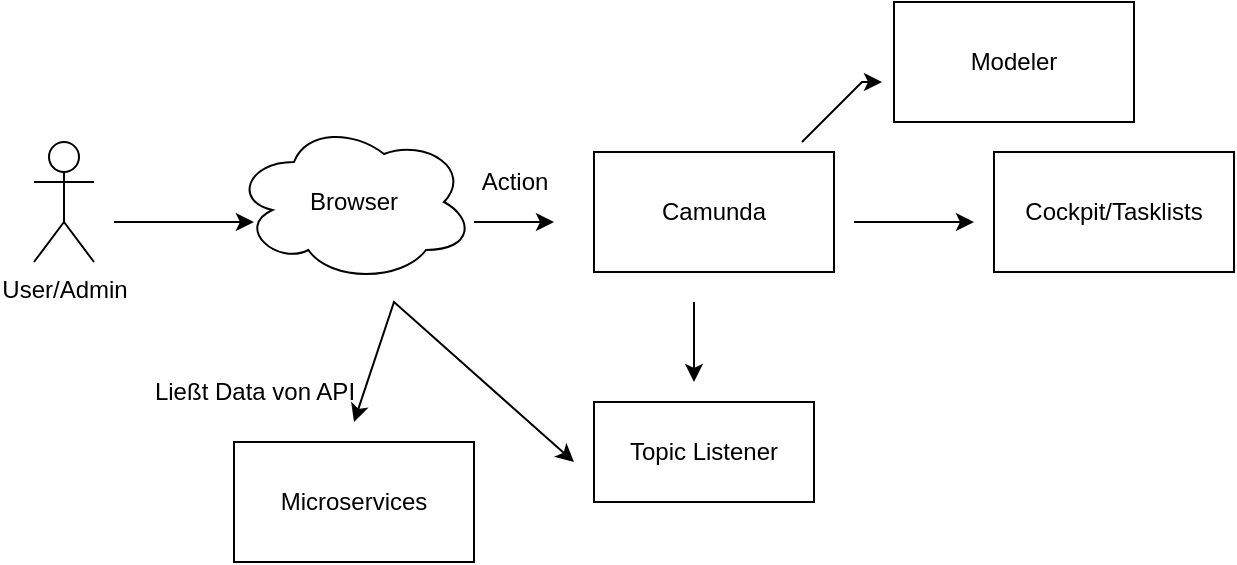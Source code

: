 <mxfile version="20.8.3" type="github">
  <diagram id="jLtpcuwFkMci9rDW-9Tf" name="Seite-1">
    <mxGraphModel dx="1362" dy="746" grid="1" gridSize="10" guides="1" tooltips="1" connect="1" arrows="1" fold="1" page="1" pageScale="1" pageWidth="827" pageHeight="1169" math="0" shadow="0">
      <root>
        <mxCell id="0" />
        <mxCell id="1" parent="0" />
        <mxCell id="6MtVzQFUh-aNouSLwNQq-1" value="User/Admin" style="shape=umlActor;verticalLabelPosition=bottom;verticalAlign=top;html=1;outlineConnect=0;" parent="1" vertex="1">
          <mxGeometry x="30" y="260" width="30" height="60" as="geometry" />
        </mxCell>
        <mxCell id="6MtVzQFUh-aNouSLwNQq-2" value="Browser" style="ellipse;shape=cloud;whiteSpace=wrap;html=1;" parent="1" vertex="1">
          <mxGeometry x="130" y="250" width="120" height="80" as="geometry" />
        </mxCell>
        <mxCell id="6MtVzQFUh-aNouSLwNQq-5" value="" style="endArrow=classic;html=1;rounded=0;entryX=0.083;entryY=0.625;entryDx=0;entryDy=0;entryPerimeter=0;" parent="1" target="6MtVzQFUh-aNouSLwNQq-2" edge="1">
          <mxGeometry width="50" height="50" relative="1" as="geometry">
            <mxPoint x="70" y="300" as="sourcePoint" />
            <mxPoint x="130" y="260" as="targetPoint" />
          </mxGeometry>
        </mxCell>
        <mxCell id="6MtVzQFUh-aNouSLwNQq-6" value="" style="endArrow=classic;html=1;rounded=0;" parent="1" edge="1">
          <mxGeometry width="50" height="50" relative="1" as="geometry">
            <mxPoint x="250" y="300" as="sourcePoint" />
            <mxPoint x="290" y="300" as="targetPoint" />
          </mxGeometry>
        </mxCell>
        <mxCell id="6MtVzQFUh-aNouSLwNQq-7" value="Action" style="text;html=1;align=center;verticalAlign=middle;resizable=0;points=[];autosize=1;strokeColor=none;fillColor=none;" parent="1" vertex="1">
          <mxGeometry x="240" y="265" width="60" height="30" as="geometry" />
        </mxCell>
        <mxCell id="6MtVzQFUh-aNouSLwNQq-8" value="Camunda" style="rounded=0;whiteSpace=wrap;html=1;" parent="1" vertex="1">
          <mxGeometry x="310" y="265" width="120" height="60" as="geometry" />
        </mxCell>
        <mxCell id="6MtVzQFUh-aNouSLwNQq-9" value="" style="endArrow=classic;html=1;rounded=0;" parent="1" edge="1">
          <mxGeometry width="50" height="50" relative="1" as="geometry">
            <mxPoint x="440" y="300" as="sourcePoint" />
            <mxPoint x="500" y="300" as="targetPoint" />
          </mxGeometry>
        </mxCell>
        <mxCell id="6MtVzQFUh-aNouSLwNQq-10" value="Cockpit/Tasklists" style="rounded=0;whiteSpace=wrap;html=1;" parent="1" vertex="1">
          <mxGeometry x="510" y="265" width="120" height="60" as="geometry" />
        </mxCell>
        <mxCell id="6MtVzQFUh-aNouSLwNQq-11" value="" style="endArrow=classic;html=1;rounded=0;" parent="1" edge="1">
          <mxGeometry width="50" height="50" relative="1" as="geometry">
            <mxPoint x="414" y="260" as="sourcePoint" />
            <mxPoint x="454" y="230" as="targetPoint" />
            <Array as="points">
              <mxPoint x="444" y="230" />
            </Array>
          </mxGeometry>
        </mxCell>
        <mxCell id="6MtVzQFUh-aNouSLwNQq-12" value="Modeler" style="rounded=0;whiteSpace=wrap;html=1;" parent="1" vertex="1">
          <mxGeometry x="460" y="190" width="120" height="60" as="geometry" />
        </mxCell>
        <mxCell id="6MtVzQFUh-aNouSLwNQq-13" value="" style="endArrow=classic;html=1;rounded=0;" parent="1" edge="1">
          <mxGeometry width="50" height="50" relative="1" as="geometry">
            <mxPoint x="360" y="340" as="sourcePoint" />
            <mxPoint x="360" y="380" as="targetPoint" />
          </mxGeometry>
        </mxCell>
        <mxCell id="6MtVzQFUh-aNouSLwNQq-14" value="Topic Listener" style="rounded=0;whiteSpace=wrap;html=1;" parent="1" vertex="1">
          <mxGeometry x="310" y="390" width="110" height="50" as="geometry" />
        </mxCell>
        <mxCell id="6MtVzQFUh-aNouSLwNQq-16" value="" style="endArrow=classic;startArrow=classic;html=1;rounded=0;" parent="1" edge="1">
          <mxGeometry width="50" height="50" relative="1" as="geometry">
            <mxPoint x="190" y="400" as="sourcePoint" />
            <mxPoint x="300" y="420" as="targetPoint" />
            <Array as="points">
              <mxPoint x="210" y="340" />
            </Array>
          </mxGeometry>
        </mxCell>
        <mxCell id="6MtVzQFUh-aNouSLwNQq-17" value="Microservices" style="rounded=0;whiteSpace=wrap;html=1;" parent="1" vertex="1">
          <mxGeometry x="130" y="410" width="120" height="60" as="geometry" />
        </mxCell>
        <mxCell id="6MtVzQFUh-aNouSLwNQq-18" value="Ließt Data von API&lt;br&gt;" style="text;html=1;align=center;verticalAlign=middle;resizable=0;points=[];autosize=1;strokeColor=none;fillColor=none;" parent="1" vertex="1">
          <mxGeometry x="80" y="370" width="120" height="30" as="geometry" />
        </mxCell>
      </root>
    </mxGraphModel>
  </diagram>
</mxfile>
